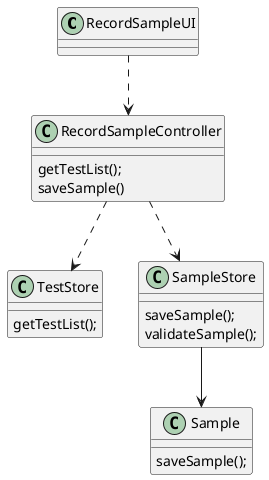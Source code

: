 @startuml

class RecordSampleUI{
}

class RecordSampleController{
getTestList();
saveSample()
}

class TestStore{
getTestList();
}

class SampleStore{
saveSample();
validateSample();
}

class Sample{
saveSample();
}

RecordSampleUI ..> RecordSampleController
RecordSampleController ..> TestStore
RecordSampleController ..> SampleStore
SampleStore --> Sample

@enduml